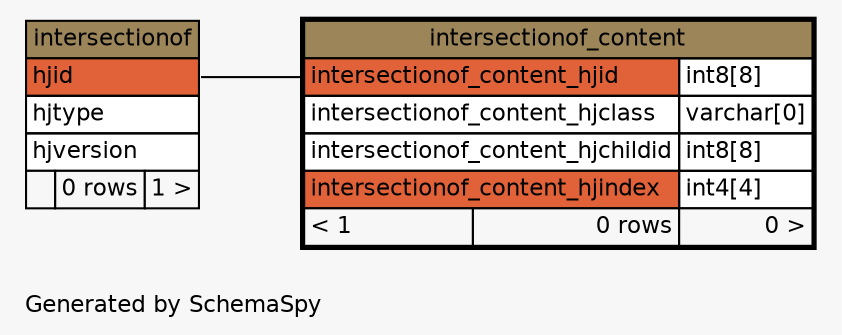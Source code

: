 // dot 2.22.2 on Windows Vista 6.0
// SchemaSpy rev 536
digraph "oneDegreeRelationshipsDiagram" {
  graph [
    rankdir="RL"
    bgcolor="#f7f7f7"
    label="\nGenerated by SchemaSpy"
    labeljust="l"
    nodesep="0.18"
    ranksep="0.46"
    fontname="Helvetica"
    fontsize="11"
  ];
  node [
    fontname="Helvetica"
    fontsize="11"
    shape="plaintext"
  ];
  edge [
    arrowsize="0.8"
  ];
  "intersectionof_content":"intersectionof_content_hjid":w -> "intersectionof":"hjid":e [arrowhead=none arrowtail=crowodot];
  "intersectionof" [
    label=<
    <TABLE BORDER="0" CELLBORDER="1" CELLSPACING="0" BGCOLOR="#ffffff">
      <TR><TD COLSPAN="3" BGCOLOR="#9b8559" ALIGN="CENTER">intersectionof</TD></TR>
      <TR><TD PORT="hjid" COLSPAN="3" BGCOLOR="#e16239" ALIGN="LEFT">hjid</TD></TR>
      <TR><TD PORT="hjtype" COLSPAN="3" ALIGN="LEFT">hjtype</TD></TR>
      <TR><TD PORT="hjversion" COLSPAN="3" ALIGN="LEFT">hjversion</TD></TR>
      <TR><TD ALIGN="LEFT" BGCOLOR="#f7f7f7">  </TD><TD ALIGN="RIGHT" BGCOLOR="#f7f7f7">0 rows</TD><TD ALIGN="RIGHT" BGCOLOR="#f7f7f7">1 &gt;</TD></TR>
    </TABLE>>
    URL="intersectionof.html"
    tooltip="intersectionof"
  ];
  "intersectionof_content" [
    label=<
    <TABLE BORDER="2" CELLBORDER="1" CELLSPACING="0" BGCOLOR="#ffffff">
      <TR><TD COLSPAN="3" BGCOLOR="#9b8559" ALIGN="CENTER">intersectionof_content</TD></TR>
      <TR><TD PORT="intersectionof_content_hjid" COLSPAN="2" BGCOLOR="#e16239" ALIGN="LEFT">intersectionof_content_hjid</TD><TD PORT="intersectionof_content_hjid.type" ALIGN="LEFT">int8[8]</TD></TR>
      <TR><TD PORT="intersectionof_content_hjclass" COLSPAN="2" ALIGN="LEFT">intersectionof_content_hjclass</TD><TD PORT="intersectionof_content_hjclass.type" ALIGN="LEFT">varchar[0]</TD></TR>
      <TR><TD PORT="intersectionof_content_hjchildid" COLSPAN="2" ALIGN="LEFT">intersectionof_content_hjchildid</TD><TD PORT="intersectionof_content_hjchildid.type" ALIGN="LEFT">int8[8]</TD></TR>
      <TR><TD PORT="intersectionof_content_hjindex" COLSPAN="2" BGCOLOR="#e16239" ALIGN="LEFT">intersectionof_content_hjindex</TD><TD PORT="intersectionof_content_hjindex.type" ALIGN="LEFT">int4[4]</TD></TR>
      <TR><TD ALIGN="LEFT" BGCOLOR="#f7f7f7">&lt; 1</TD><TD ALIGN="RIGHT" BGCOLOR="#f7f7f7">0 rows</TD><TD ALIGN="RIGHT" BGCOLOR="#f7f7f7">0 &gt;</TD></TR>
    </TABLE>>
    URL="intersectionof_content.html"
    tooltip="intersectionof_content"
  ];
}
